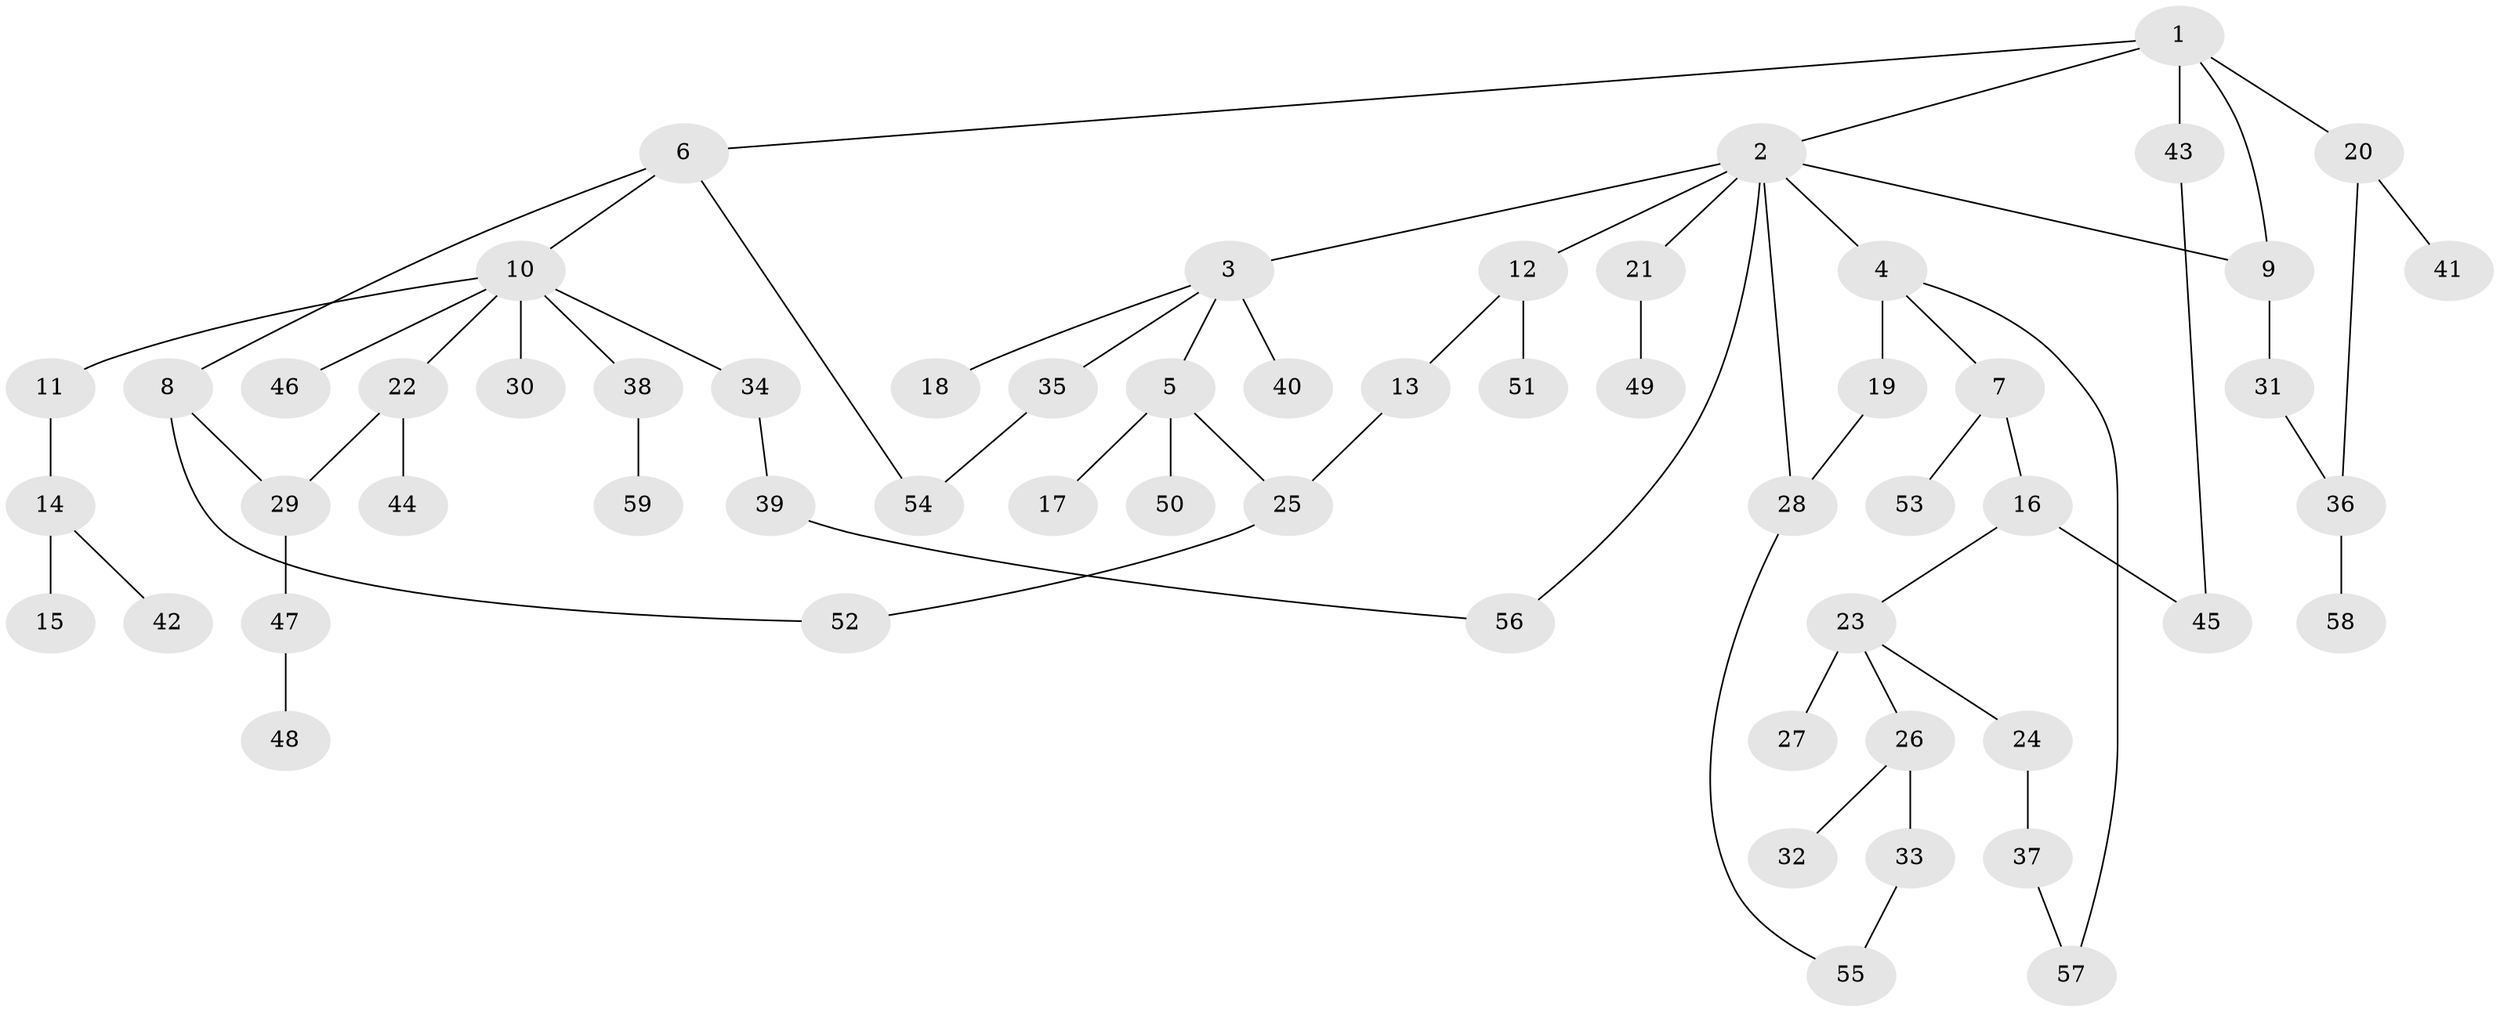 // original degree distribution, {6: 0.009009009009009009, 9: 0.009009009009009009, 7: 0.018018018018018018, 3: 0.2072072072072072, 5: 0.02702702702702703, 4: 0.05405405405405406, 8: 0.009009009009009009, 1: 0.4594594594594595, 2: 0.2072072072072072}
// Generated by graph-tools (version 1.1) at 2025/34/03/09/25 02:34:09]
// undirected, 59 vertices, 69 edges
graph export_dot {
graph [start="1"]
  node [color=gray90,style=filled];
  1;
  2;
  3;
  4;
  5;
  6;
  7;
  8;
  9;
  10;
  11;
  12;
  13;
  14;
  15;
  16;
  17;
  18;
  19;
  20;
  21;
  22;
  23;
  24;
  25;
  26;
  27;
  28;
  29;
  30;
  31;
  32;
  33;
  34;
  35;
  36;
  37;
  38;
  39;
  40;
  41;
  42;
  43;
  44;
  45;
  46;
  47;
  48;
  49;
  50;
  51;
  52;
  53;
  54;
  55;
  56;
  57;
  58;
  59;
  1 -- 2 [weight=1.0];
  1 -- 6 [weight=1.0];
  1 -- 9 [weight=1.0];
  1 -- 20 [weight=1.0];
  1 -- 43 [weight=1.0];
  2 -- 3 [weight=1.0];
  2 -- 4 [weight=1.0];
  2 -- 9 [weight=1.0];
  2 -- 12 [weight=1.0];
  2 -- 21 [weight=1.0];
  2 -- 28 [weight=1.0];
  2 -- 56 [weight=1.0];
  3 -- 5 [weight=1.0];
  3 -- 18 [weight=1.0];
  3 -- 35 [weight=1.0];
  3 -- 40 [weight=2.0];
  4 -- 7 [weight=1.0];
  4 -- 19 [weight=3.0];
  4 -- 57 [weight=1.0];
  5 -- 17 [weight=1.0];
  5 -- 25 [weight=1.0];
  5 -- 50 [weight=1.0];
  6 -- 8 [weight=1.0];
  6 -- 10 [weight=1.0];
  6 -- 54 [weight=1.0];
  7 -- 16 [weight=1.0];
  7 -- 53 [weight=1.0];
  8 -- 29 [weight=1.0];
  8 -- 52 [weight=1.0];
  9 -- 31 [weight=1.0];
  10 -- 11 [weight=1.0];
  10 -- 22 [weight=1.0];
  10 -- 30 [weight=1.0];
  10 -- 34 [weight=1.0];
  10 -- 38 [weight=1.0];
  10 -- 46 [weight=1.0];
  11 -- 14 [weight=1.0];
  12 -- 13 [weight=1.0];
  12 -- 51 [weight=1.0];
  13 -- 25 [weight=1.0];
  14 -- 15 [weight=2.0];
  14 -- 42 [weight=1.0];
  16 -- 23 [weight=1.0];
  16 -- 45 [weight=1.0];
  19 -- 28 [weight=1.0];
  20 -- 36 [weight=1.0];
  20 -- 41 [weight=1.0];
  21 -- 49 [weight=1.0];
  22 -- 29 [weight=1.0];
  22 -- 44 [weight=1.0];
  23 -- 24 [weight=1.0];
  23 -- 26 [weight=1.0];
  23 -- 27 [weight=3.0];
  24 -- 37 [weight=1.0];
  25 -- 52 [weight=1.0];
  26 -- 32 [weight=1.0];
  26 -- 33 [weight=1.0];
  28 -- 55 [weight=1.0];
  29 -- 47 [weight=1.0];
  31 -- 36 [weight=1.0];
  33 -- 55 [weight=1.0];
  34 -- 39 [weight=1.0];
  35 -- 54 [weight=1.0];
  36 -- 58 [weight=2.0];
  37 -- 57 [weight=1.0];
  38 -- 59 [weight=1.0];
  39 -- 56 [weight=1.0];
  43 -- 45 [weight=1.0];
  47 -- 48 [weight=1.0];
}
